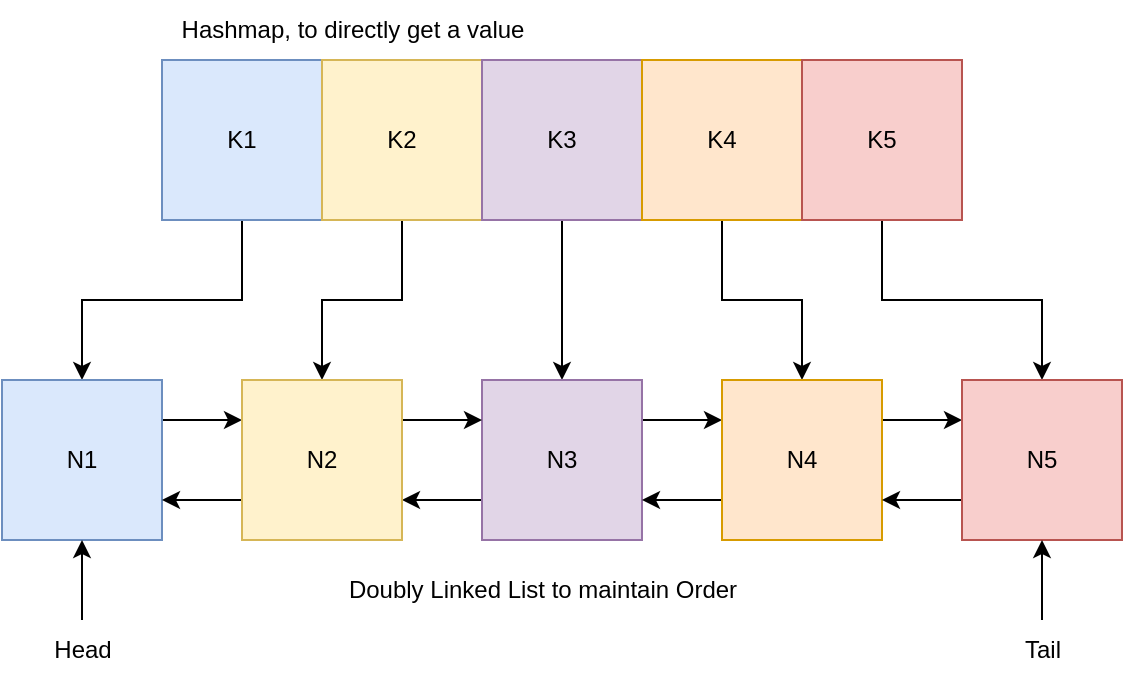 <mxfile version="24.0.4" type="device">
  <diagram name="Page-1" id="wu5RAXxP3KEZuKSgYsKQ">
    <mxGraphModel dx="954" dy="727" grid="1" gridSize="10" guides="1" tooltips="1" connect="1" arrows="1" fold="1" page="1" pageScale="1" pageWidth="827" pageHeight="1169" math="0" shadow="0">
      <root>
        <mxCell id="0" />
        <mxCell id="1" parent="0" />
        <mxCell id="aM4crVQ61w1UXVIv17NQ-25" style="edgeStyle=orthogonalEdgeStyle;rounded=0;orthogonalLoop=1;jettySize=auto;html=1;exitX=0.5;exitY=1;exitDx=0;exitDy=0;entryX=0.5;entryY=0;entryDx=0;entryDy=0;" edge="1" parent="1" source="aM4crVQ61w1UXVIv17NQ-1" target="aM4crVQ61w1UXVIv17NQ-7">
          <mxGeometry relative="1" as="geometry" />
        </mxCell>
        <mxCell id="aM4crVQ61w1UXVIv17NQ-1" value="K1" style="rounded=0;whiteSpace=wrap;html=1;fillColor=#dae8fc;strokeColor=#6c8ebf;" vertex="1" parent="1">
          <mxGeometry x="120" y="200" width="80" height="80" as="geometry" />
        </mxCell>
        <mxCell id="aM4crVQ61w1UXVIv17NQ-26" style="edgeStyle=orthogonalEdgeStyle;rounded=0;orthogonalLoop=1;jettySize=auto;html=1;exitX=0.5;exitY=1;exitDx=0;exitDy=0;entryX=0.5;entryY=0;entryDx=0;entryDy=0;" edge="1" parent="1" source="aM4crVQ61w1UXVIv17NQ-2" target="aM4crVQ61w1UXVIv17NQ-11">
          <mxGeometry relative="1" as="geometry" />
        </mxCell>
        <mxCell id="aM4crVQ61w1UXVIv17NQ-2" value="K2" style="rounded=0;whiteSpace=wrap;html=1;fillColor=#fff2cc;strokeColor=#d6b656;" vertex="1" parent="1">
          <mxGeometry x="200" y="200" width="80" height="80" as="geometry" />
        </mxCell>
        <mxCell id="aM4crVQ61w1UXVIv17NQ-27" style="edgeStyle=orthogonalEdgeStyle;rounded=0;orthogonalLoop=1;jettySize=auto;html=1;exitX=0.5;exitY=1;exitDx=0;exitDy=0;" edge="1" parent="1" source="aM4crVQ61w1UXVIv17NQ-3" target="aM4crVQ61w1UXVIv17NQ-8">
          <mxGeometry relative="1" as="geometry" />
        </mxCell>
        <mxCell id="aM4crVQ61w1UXVIv17NQ-3" value="K3" style="rounded=0;whiteSpace=wrap;html=1;fillColor=#e1d5e7;strokeColor=#9673a6;" vertex="1" parent="1">
          <mxGeometry x="280" y="200" width="80" height="80" as="geometry" />
        </mxCell>
        <mxCell id="aM4crVQ61w1UXVIv17NQ-28" style="edgeStyle=orthogonalEdgeStyle;rounded=0;orthogonalLoop=1;jettySize=auto;html=1;exitX=0.5;exitY=1;exitDx=0;exitDy=0;" edge="1" parent="1" source="aM4crVQ61w1UXVIv17NQ-4" target="aM4crVQ61w1UXVIv17NQ-9">
          <mxGeometry relative="1" as="geometry" />
        </mxCell>
        <mxCell id="aM4crVQ61w1UXVIv17NQ-4" value="K4" style="rounded=0;whiteSpace=wrap;html=1;fillColor=#ffe6cc;strokeColor=#d79b00;" vertex="1" parent="1">
          <mxGeometry x="360" y="200" width="80" height="80" as="geometry" />
        </mxCell>
        <mxCell id="aM4crVQ61w1UXVIv17NQ-29" style="edgeStyle=orthogonalEdgeStyle;rounded=0;orthogonalLoop=1;jettySize=auto;html=1;exitX=0.5;exitY=1;exitDx=0;exitDy=0;entryX=0.5;entryY=0;entryDx=0;entryDy=0;" edge="1" parent="1" source="aM4crVQ61w1UXVIv17NQ-5" target="aM4crVQ61w1UXVIv17NQ-10">
          <mxGeometry relative="1" as="geometry" />
        </mxCell>
        <mxCell id="aM4crVQ61w1UXVIv17NQ-5" value="K5" style="rounded=0;whiteSpace=wrap;html=1;fillColor=#f8cecc;strokeColor=#b85450;" vertex="1" parent="1">
          <mxGeometry x="440" y="200" width="80" height="80" as="geometry" />
        </mxCell>
        <mxCell id="aM4crVQ61w1UXVIv17NQ-6" value="Hashmap, to directly get a value" style="text;html=1;align=center;verticalAlign=middle;resizable=0;points=[];autosize=1;strokeColor=none;fillColor=none;" vertex="1" parent="1">
          <mxGeometry x="120" y="170" width="190" height="30" as="geometry" />
        </mxCell>
        <mxCell id="aM4crVQ61w1UXVIv17NQ-13" style="edgeStyle=orthogonalEdgeStyle;rounded=0;orthogonalLoop=1;jettySize=auto;html=1;exitX=1;exitY=0.25;exitDx=0;exitDy=0;entryX=0;entryY=0.25;entryDx=0;entryDy=0;" edge="1" parent="1" source="aM4crVQ61w1UXVIv17NQ-7" target="aM4crVQ61w1UXVIv17NQ-11">
          <mxGeometry relative="1" as="geometry" />
        </mxCell>
        <mxCell id="aM4crVQ61w1UXVIv17NQ-7" value="N1" style="rounded=0;whiteSpace=wrap;html=1;fillColor=#dae8fc;strokeColor=#6c8ebf;" vertex="1" parent="1">
          <mxGeometry x="40" y="360" width="80" height="80" as="geometry" />
        </mxCell>
        <mxCell id="aM4crVQ61w1UXVIv17NQ-15" style="edgeStyle=orthogonalEdgeStyle;rounded=0;orthogonalLoop=1;jettySize=auto;html=1;exitX=1;exitY=0.25;exitDx=0;exitDy=0;entryX=0;entryY=0.25;entryDx=0;entryDy=0;" edge="1" parent="1" source="aM4crVQ61w1UXVIv17NQ-8" target="aM4crVQ61w1UXVIv17NQ-9">
          <mxGeometry relative="1" as="geometry" />
        </mxCell>
        <mxCell id="aM4crVQ61w1UXVIv17NQ-19" style="edgeStyle=orthogonalEdgeStyle;rounded=0;orthogonalLoop=1;jettySize=auto;html=1;exitX=0;exitY=0.75;exitDx=0;exitDy=0;entryX=1;entryY=0.75;entryDx=0;entryDy=0;" edge="1" parent="1" source="aM4crVQ61w1UXVIv17NQ-8" target="aM4crVQ61w1UXVIv17NQ-11">
          <mxGeometry relative="1" as="geometry" />
        </mxCell>
        <mxCell id="aM4crVQ61w1UXVIv17NQ-8" value="N3" style="rounded=0;whiteSpace=wrap;html=1;fillColor=#e1d5e7;strokeColor=#9673a6;" vertex="1" parent="1">
          <mxGeometry x="280" y="360" width="80" height="80" as="geometry" />
        </mxCell>
        <mxCell id="aM4crVQ61w1UXVIv17NQ-16" style="edgeStyle=orthogonalEdgeStyle;rounded=0;orthogonalLoop=1;jettySize=auto;html=1;exitX=1;exitY=0.25;exitDx=0;exitDy=0;entryX=0;entryY=0.25;entryDx=0;entryDy=0;" edge="1" parent="1" source="aM4crVQ61w1UXVIv17NQ-9" target="aM4crVQ61w1UXVIv17NQ-10">
          <mxGeometry relative="1" as="geometry" />
        </mxCell>
        <mxCell id="aM4crVQ61w1UXVIv17NQ-18" style="edgeStyle=orthogonalEdgeStyle;rounded=0;orthogonalLoop=1;jettySize=auto;html=1;exitX=0;exitY=0.75;exitDx=0;exitDy=0;entryX=1;entryY=0.75;entryDx=0;entryDy=0;" edge="1" parent="1" source="aM4crVQ61w1UXVIv17NQ-9" target="aM4crVQ61w1UXVIv17NQ-8">
          <mxGeometry relative="1" as="geometry" />
        </mxCell>
        <mxCell id="aM4crVQ61w1UXVIv17NQ-9" value="N4" style="rounded=0;whiteSpace=wrap;html=1;fillColor=#ffe6cc;strokeColor=#d79b00;" vertex="1" parent="1">
          <mxGeometry x="400" y="360" width="80" height="80" as="geometry" />
        </mxCell>
        <mxCell id="aM4crVQ61w1UXVIv17NQ-17" style="edgeStyle=orthogonalEdgeStyle;rounded=0;orthogonalLoop=1;jettySize=auto;html=1;exitX=0;exitY=0.75;exitDx=0;exitDy=0;entryX=1;entryY=0.75;entryDx=0;entryDy=0;" edge="1" parent="1" source="aM4crVQ61w1UXVIv17NQ-10" target="aM4crVQ61w1UXVIv17NQ-9">
          <mxGeometry relative="1" as="geometry" />
        </mxCell>
        <mxCell id="aM4crVQ61w1UXVIv17NQ-10" value="N5" style="rounded=0;whiteSpace=wrap;html=1;fillColor=#f8cecc;strokeColor=#b85450;" vertex="1" parent="1">
          <mxGeometry x="520" y="360" width="80" height="80" as="geometry" />
        </mxCell>
        <mxCell id="aM4crVQ61w1UXVIv17NQ-14" style="edgeStyle=orthogonalEdgeStyle;rounded=0;orthogonalLoop=1;jettySize=auto;html=1;exitX=1;exitY=0.25;exitDx=0;exitDy=0;entryX=0;entryY=0.25;entryDx=0;entryDy=0;" edge="1" parent="1" source="aM4crVQ61w1UXVIv17NQ-11" target="aM4crVQ61w1UXVIv17NQ-8">
          <mxGeometry relative="1" as="geometry" />
        </mxCell>
        <mxCell id="aM4crVQ61w1UXVIv17NQ-20" style="edgeStyle=orthogonalEdgeStyle;rounded=0;orthogonalLoop=1;jettySize=auto;html=1;exitX=0;exitY=0.75;exitDx=0;exitDy=0;entryX=1;entryY=0.75;entryDx=0;entryDy=0;" edge="1" parent="1" source="aM4crVQ61w1UXVIv17NQ-11" target="aM4crVQ61w1UXVIv17NQ-7">
          <mxGeometry relative="1" as="geometry" />
        </mxCell>
        <mxCell id="aM4crVQ61w1UXVIv17NQ-11" value="N2" style="rounded=0;whiteSpace=wrap;html=1;fillColor=#fff2cc;strokeColor=#d6b656;" vertex="1" parent="1">
          <mxGeometry x="160" y="360" width="80" height="80" as="geometry" />
        </mxCell>
        <mxCell id="aM4crVQ61w1UXVIv17NQ-22" style="edgeStyle=orthogonalEdgeStyle;rounded=0;orthogonalLoop=1;jettySize=auto;html=1;entryX=0.5;entryY=1;entryDx=0;entryDy=0;" edge="1" parent="1" source="aM4crVQ61w1UXVIv17NQ-21" target="aM4crVQ61w1UXVIv17NQ-7">
          <mxGeometry relative="1" as="geometry" />
        </mxCell>
        <mxCell id="aM4crVQ61w1UXVIv17NQ-21" value="Head" style="text;html=1;align=center;verticalAlign=middle;resizable=0;points=[];autosize=1;strokeColor=none;fillColor=none;" vertex="1" parent="1">
          <mxGeometry x="55" y="480" width="50" height="30" as="geometry" />
        </mxCell>
        <mxCell id="aM4crVQ61w1UXVIv17NQ-24" style="edgeStyle=orthogonalEdgeStyle;rounded=0;orthogonalLoop=1;jettySize=auto;html=1;entryX=0.5;entryY=1;entryDx=0;entryDy=0;" edge="1" parent="1" source="aM4crVQ61w1UXVIv17NQ-23" target="aM4crVQ61w1UXVIv17NQ-10">
          <mxGeometry relative="1" as="geometry" />
        </mxCell>
        <mxCell id="aM4crVQ61w1UXVIv17NQ-23" value="Tail" style="text;html=1;align=center;verticalAlign=middle;resizable=0;points=[];autosize=1;strokeColor=none;fillColor=none;" vertex="1" parent="1">
          <mxGeometry x="540" y="480" width="40" height="30" as="geometry" />
        </mxCell>
        <mxCell id="aM4crVQ61w1UXVIv17NQ-30" value="Doubly Linked List to maintain Order" style="text;html=1;align=center;verticalAlign=middle;resizable=0;points=[];autosize=1;strokeColor=none;fillColor=none;" vertex="1" parent="1">
          <mxGeometry x="200" y="450" width="220" height="30" as="geometry" />
        </mxCell>
      </root>
    </mxGraphModel>
  </diagram>
</mxfile>
